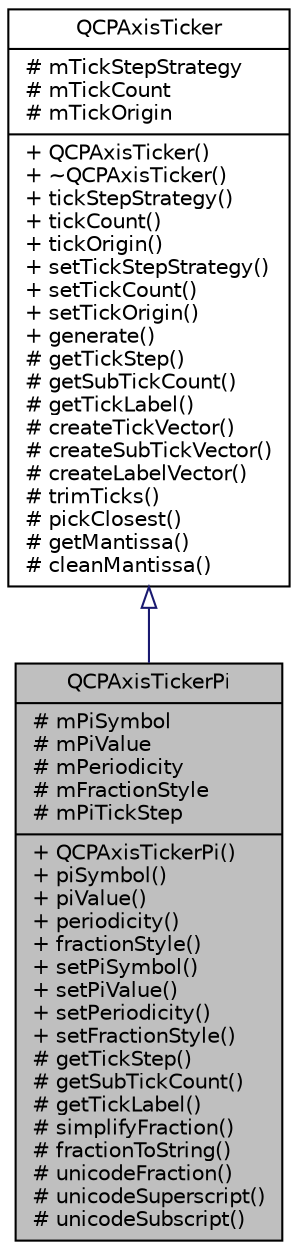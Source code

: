 digraph "QCPAxisTickerPi"
{
  edge [fontname="Helvetica",fontsize="10",labelfontname="Helvetica",labelfontsize="10"];
  node [fontname="Helvetica",fontsize="10",shape=record];
  Node79 [label="{QCPAxisTickerPi\n|# mPiSymbol\l# mPiValue\l# mPeriodicity\l# mFractionStyle\l# mPiTickStep\l|+ QCPAxisTickerPi()\l+ piSymbol()\l+ piValue()\l+ periodicity()\l+ fractionStyle()\l+ setPiSymbol()\l+ setPiValue()\l+ setPeriodicity()\l+ setFractionStyle()\l# getTickStep()\l# getSubTickCount()\l# getTickLabel()\l# simplifyFraction()\l# fractionToString()\l# unicodeFraction()\l# unicodeSuperscript()\l# unicodeSubscript()\l}",height=0.2,width=0.4,color="black", fillcolor="grey75", style="filled", fontcolor="black"];
  Node80 -> Node79 [dir="back",color="midnightblue",fontsize="10",style="solid",arrowtail="onormal",fontname="Helvetica"];
  Node80 [label="{QCPAxisTicker\n|# mTickStepStrategy\l# mTickCount\l# mTickOrigin\l|+ QCPAxisTicker()\l+ ~QCPAxisTicker()\l+ tickStepStrategy()\l+ tickCount()\l+ tickOrigin()\l+ setTickStepStrategy()\l+ setTickCount()\l+ setTickOrigin()\l+ generate()\l# getTickStep()\l# getSubTickCount()\l# getTickLabel()\l# createTickVector()\l# createSubTickVector()\l# createLabelVector()\l# trimTicks()\l# pickClosest()\l# getMantissa()\l# cleanMantissa()\l}",height=0.2,width=0.4,color="black", fillcolor="white", style="filled",URL="$classQCPAxisTicker.html",tooltip="The base class tick generator used by QCPAxis to create tick positions and tick labels. "];
}
